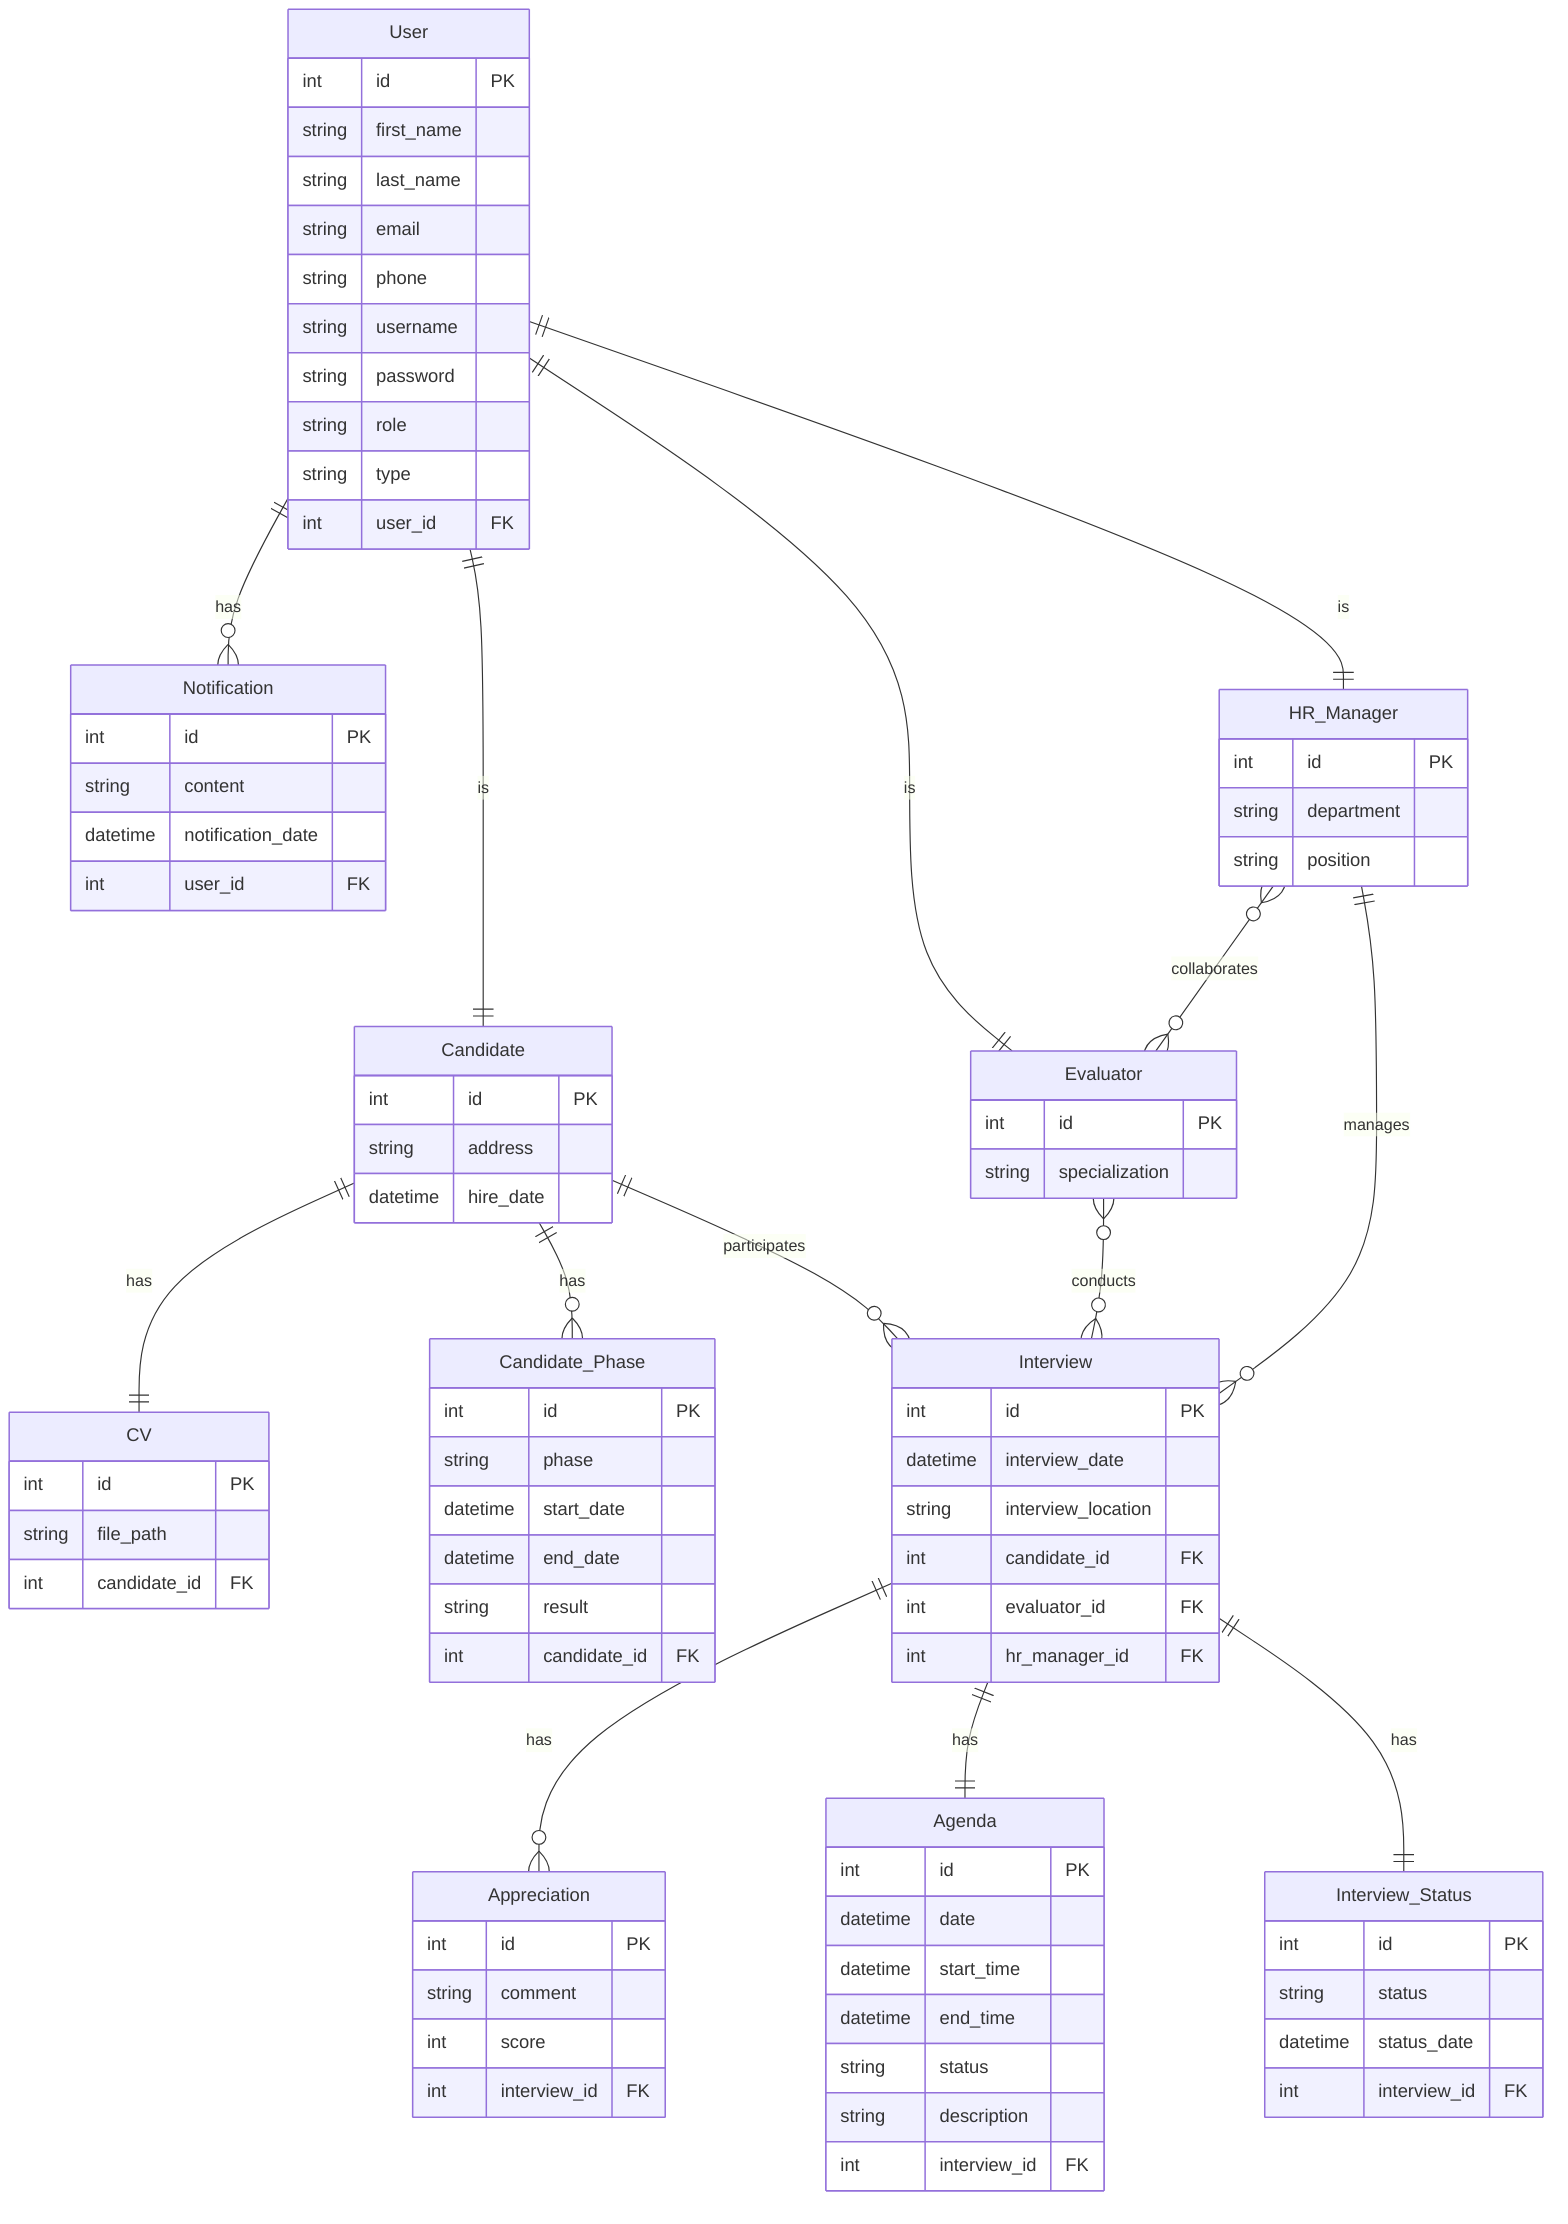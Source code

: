erDiagram
    User ||--o{ Notification : has
    User ||--|| Candidate : is
    User ||--|| Evaluator : is
    User ||--|| HR_Manager : is
    Candidate ||--|| CV : has
    Candidate ||--o{ Candidate_Phase : has
    Candidate ||--o{ Interview : participates
    Evaluator }o--o{ Interview : conducts
    Interview ||--o{ Appreciation : has
    Interview ||--|| Agenda : has
    Interview ||--|| Interview_Status : has
    HR_Manager ||--o{ Interview : manages
    HR_Manager }o--o{ Evaluator : collaborates

    User {
        int id PK
        string first_name
        string last_name
        string email
        string phone
        string username
        string password
        string role
        string type
        int user_id FK
    }
    Candidate {
        int id PK
        string address
        datetime hire_date
    }
    CV {
        int id PK
        string file_path
        int candidate_id FK
    }
    Evaluator {
        int id PK
        string specialization
    }
    Interview {
        int id PK
        datetime interview_date
        string interview_location
        int candidate_id FK
        int evaluator_id FK
        int hr_manager_id FK
    }
    Appreciation {
        int id PK
        string comment
        int score
        int interview_id FK
    }
    Agenda {
        int id PK
        datetime date
        datetime start_time
        datetime end_time
        string status
        string description
        int interview_id FK
    }
    HR_Manager {
        int id PK
        string department
        string position
    }
    Notification {
        int id PK
        string content
        datetime notification_date
        int user_id FK
    }
    Candidate_Phase {
        int id PK
        string phase
        datetime start_date
        datetime end_date
        string result
        int candidate_id FK
    }
    Interview_Status {
        int id PK
        string status
        datetime status_date
        int interview_id FK
    }